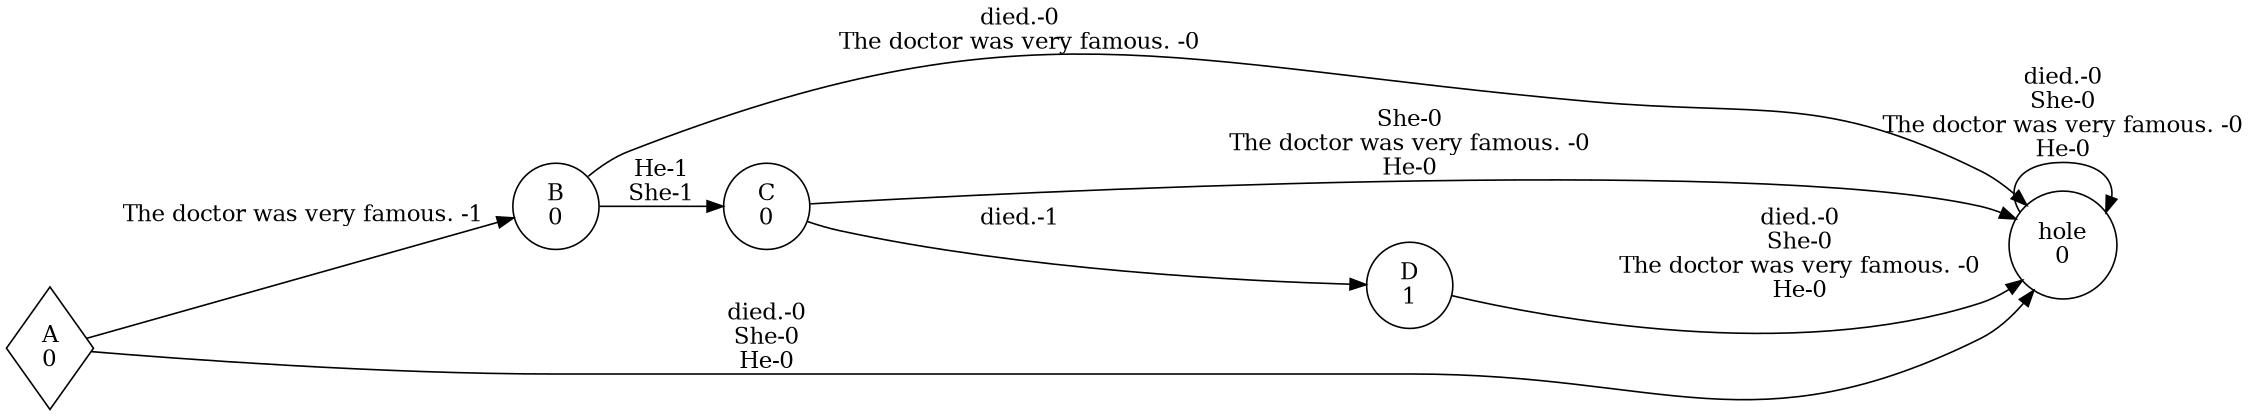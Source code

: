 digraph weighted_automaton {
	margin=0 rankdir=LR size=15
	node [shape=circle]
	A [label="A
0" shape=diamond]
	A -> B [label="The doctor was very famous. -1"]
	A -> hole [label="died.-0
She-0
He-0"]
	B [label="B
0"]
	B -> C [label="He-1
She-1"]
	B -> hole [label="died.-0
The doctor was very famous. -0"]
	C [label="C
0"]
	C -> D [label="died.-1"]
	C -> hole [label="She-0
The doctor was very famous. -0
He-0"]
	D [label="D
1"]
	D -> hole [label="died.-0
She-0
The doctor was very famous. -0
He-0"]
	hole [label="hole
0"]
	hole -> hole [label="died.-0
She-0
The doctor was very famous. -0
He-0"]
}
